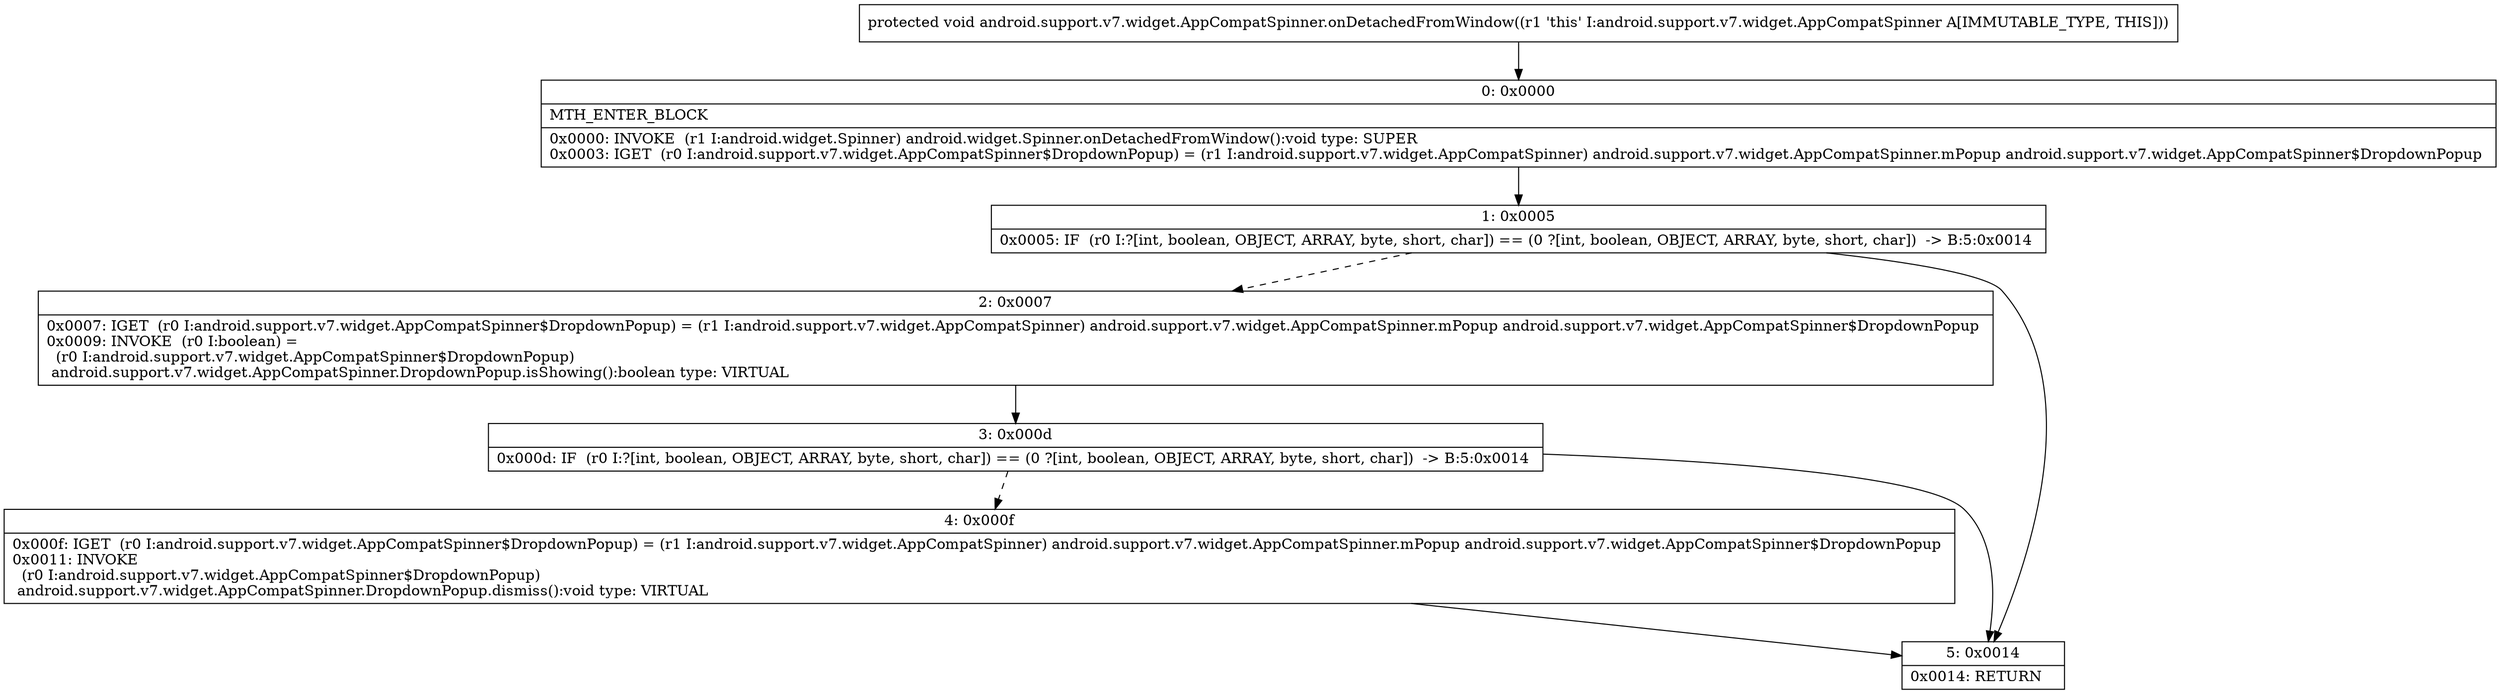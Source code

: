 digraph "CFG forandroid.support.v7.widget.AppCompatSpinner.onDetachedFromWindow()V" {
Node_0 [shape=record,label="{0\:\ 0x0000|MTH_ENTER_BLOCK\l|0x0000: INVOKE  (r1 I:android.widget.Spinner) android.widget.Spinner.onDetachedFromWindow():void type: SUPER \l0x0003: IGET  (r0 I:android.support.v7.widget.AppCompatSpinner$DropdownPopup) = (r1 I:android.support.v7.widget.AppCompatSpinner) android.support.v7.widget.AppCompatSpinner.mPopup android.support.v7.widget.AppCompatSpinner$DropdownPopup \l}"];
Node_1 [shape=record,label="{1\:\ 0x0005|0x0005: IF  (r0 I:?[int, boolean, OBJECT, ARRAY, byte, short, char]) == (0 ?[int, boolean, OBJECT, ARRAY, byte, short, char])  \-\> B:5:0x0014 \l}"];
Node_2 [shape=record,label="{2\:\ 0x0007|0x0007: IGET  (r0 I:android.support.v7.widget.AppCompatSpinner$DropdownPopup) = (r1 I:android.support.v7.widget.AppCompatSpinner) android.support.v7.widget.AppCompatSpinner.mPopup android.support.v7.widget.AppCompatSpinner$DropdownPopup \l0x0009: INVOKE  (r0 I:boolean) = \l  (r0 I:android.support.v7.widget.AppCompatSpinner$DropdownPopup)\l android.support.v7.widget.AppCompatSpinner.DropdownPopup.isShowing():boolean type: VIRTUAL \l}"];
Node_3 [shape=record,label="{3\:\ 0x000d|0x000d: IF  (r0 I:?[int, boolean, OBJECT, ARRAY, byte, short, char]) == (0 ?[int, boolean, OBJECT, ARRAY, byte, short, char])  \-\> B:5:0x0014 \l}"];
Node_4 [shape=record,label="{4\:\ 0x000f|0x000f: IGET  (r0 I:android.support.v7.widget.AppCompatSpinner$DropdownPopup) = (r1 I:android.support.v7.widget.AppCompatSpinner) android.support.v7.widget.AppCompatSpinner.mPopup android.support.v7.widget.AppCompatSpinner$DropdownPopup \l0x0011: INVOKE  \l  (r0 I:android.support.v7.widget.AppCompatSpinner$DropdownPopup)\l android.support.v7.widget.AppCompatSpinner.DropdownPopup.dismiss():void type: VIRTUAL \l}"];
Node_5 [shape=record,label="{5\:\ 0x0014|0x0014: RETURN   \l}"];
MethodNode[shape=record,label="{protected void android.support.v7.widget.AppCompatSpinner.onDetachedFromWindow((r1 'this' I:android.support.v7.widget.AppCompatSpinner A[IMMUTABLE_TYPE, THIS])) }"];
MethodNode -> Node_0;
Node_0 -> Node_1;
Node_1 -> Node_2[style=dashed];
Node_1 -> Node_5;
Node_2 -> Node_3;
Node_3 -> Node_4[style=dashed];
Node_3 -> Node_5;
Node_4 -> Node_5;
}

